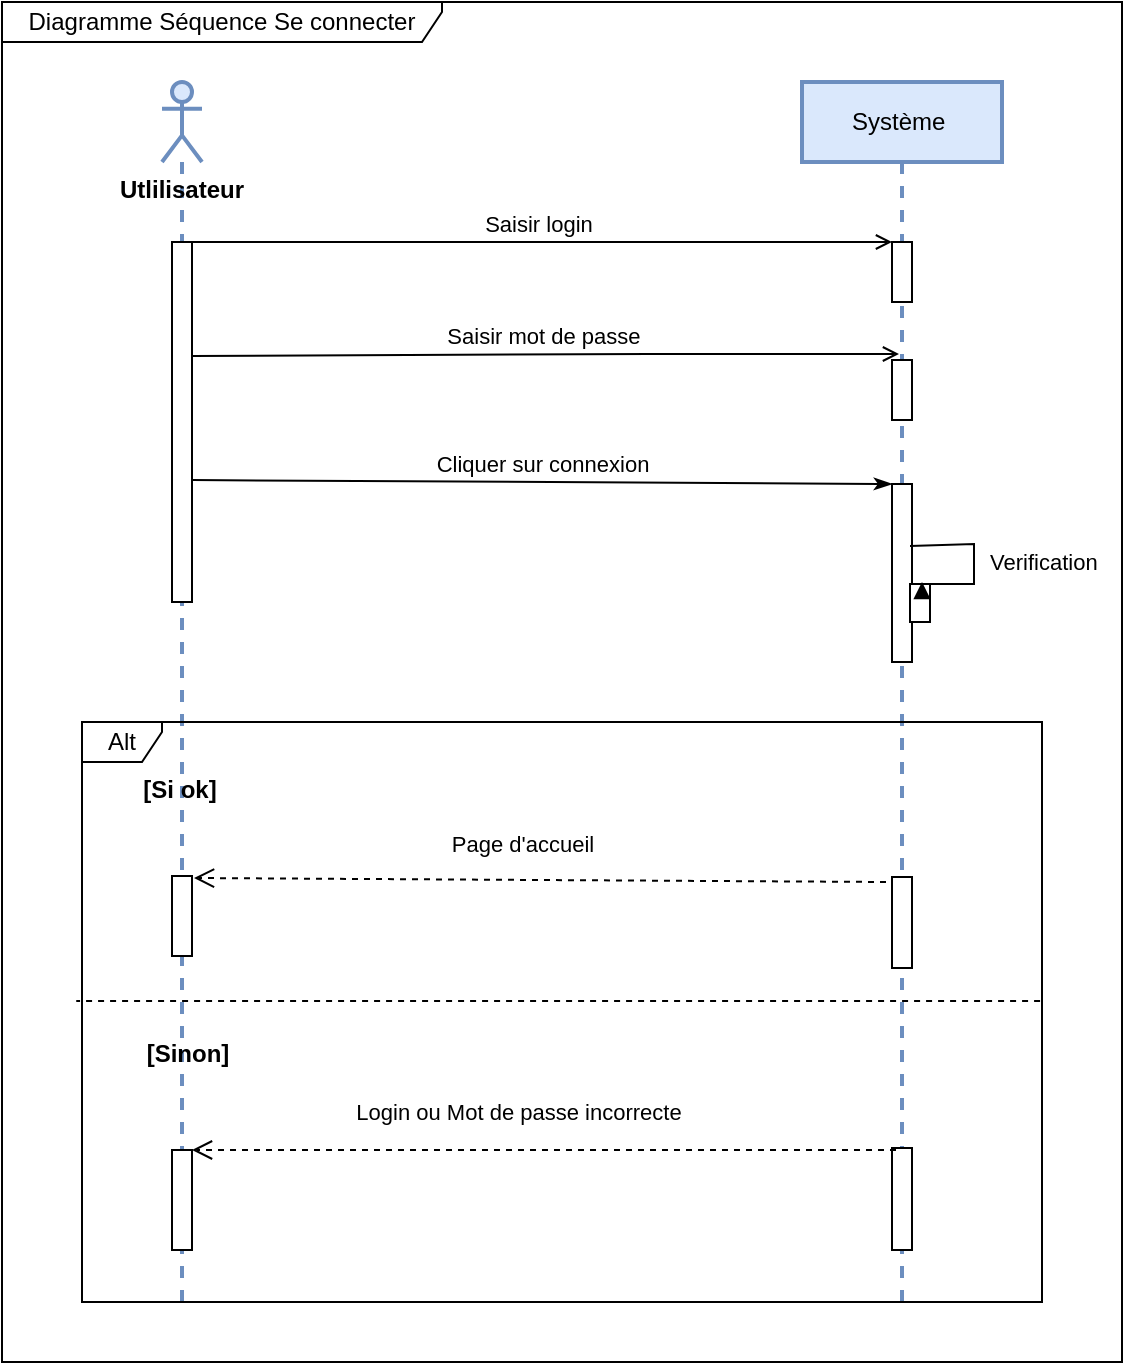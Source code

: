 <mxfile version="18.1.1" type="github">
  <diagram id="6rhUcgqCmC03kPDw2WSL" name="Page-1">
    <mxGraphModel dx="868" dy="450" grid="1" gridSize="10" guides="1" tooltips="1" connect="1" arrows="1" fold="1" page="1" pageScale="1" pageWidth="827" pageHeight="1169" math="0" shadow="0">
      <root>
        <mxCell id="0" />
        <mxCell id="1" parent="0" />
        <mxCell id="s6SQ2Vj1oC093iPoEPf_-1" value="Diagramme Séquence Se connecter" style="shape=umlFrame;whiteSpace=wrap;html=1;width=220;height=20;" parent="1" vertex="1">
          <mxGeometry x="120" y="120" width="560" height="680" as="geometry" />
        </mxCell>
        <mxCell id="s6SQ2Vj1oC093iPoEPf_-10" value="" style="shape=umlLifeline;participant=umlActor;perimeter=lifelinePerimeter;whiteSpace=wrap;html=1;container=1;collapsible=0;recursiveResize=0;verticalAlign=top;spacingTop=36;outlineConnect=0;strokeWidth=2;fillColor=#dae8fc;strokeColor=#6c8ebf;" parent="1" vertex="1">
          <mxGeometry x="200" y="160" width="20" height="610" as="geometry" />
        </mxCell>
        <mxCell id="s6SQ2Vj1oC093iPoEPf_-16" value="" style="html=1;points=[];perimeter=orthogonalPerimeter;" parent="s6SQ2Vj1oC093iPoEPf_-10" vertex="1">
          <mxGeometry x="5" y="80" width="10" height="180" as="geometry" />
        </mxCell>
        <mxCell id="s6SQ2Vj1oC093iPoEPf_-4" value="Système&amp;nbsp;" style="shape=umlLifeline;perimeter=lifelinePerimeter;whiteSpace=wrap;html=1;container=1;collapsible=0;recursiveResize=0;outlineConnect=0;fillColor=#dae8fc;strokeColor=#6c8ebf;strokeWidth=2;" parent="1" vertex="1">
          <mxGeometry x="520" y="160" width="100" height="610" as="geometry" />
        </mxCell>
        <mxCell id="s6SQ2Vj1oC093iPoEPf_-13" value="" style="html=1;points=[];perimeter=orthogonalPerimeter;" parent="s6SQ2Vj1oC093iPoEPf_-4" vertex="1">
          <mxGeometry x="45" y="80" width="10" height="30" as="geometry" />
        </mxCell>
        <mxCell id="s6SQ2Vj1oC093iPoEPf_-20" value="" style="html=1;points=[];perimeter=orthogonalPerimeter;" parent="s6SQ2Vj1oC093iPoEPf_-4" vertex="1">
          <mxGeometry x="45" y="139" width="10" height="30" as="geometry" />
        </mxCell>
        <mxCell id="s6SQ2Vj1oC093iPoEPf_-21" value="" style="html=1;points=[];perimeter=orthogonalPerimeter;" parent="s6SQ2Vj1oC093iPoEPf_-4" vertex="1">
          <mxGeometry x="45" y="201" width="10" height="89" as="geometry" />
        </mxCell>
        <mxCell id="s6SQ2Vj1oC093iPoEPf_-22" value="" style="html=1;points=[];perimeter=orthogonalPerimeter;" parent="s6SQ2Vj1oC093iPoEPf_-4" vertex="1">
          <mxGeometry x="54" y="251" width="10" height="19" as="geometry" />
        </mxCell>
        <mxCell id="s6SQ2Vj1oC093iPoEPf_-23" value="Verification" style="edgeStyle=orthogonalEdgeStyle;html=1;align=left;spacingLeft=2;endArrow=block;rounded=0;exitX=0.9;exitY=0.348;exitDx=0;exitDy=0;exitPerimeter=0;" parent="s6SQ2Vj1oC093iPoEPf_-4" source="s6SQ2Vj1oC093iPoEPf_-21" edge="1">
          <mxGeometry x="0.051" y="4" relative="1" as="geometry">
            <mxPoint x="60" y="231" as="sourcePoint" />
            <Array as="points">
              <mxPoint x="86" y="231" />
              <mxPoint x="86" y="251" />
            </Array>
            <mxPoint x="60" y="250" as="targetPoint" />
            <mxPoint as="offset" />
          </mxGeometry>
        </mxCell>
        <mxCell id="s6SQ2Vj1oC093iPoEPf_-12" value="Utlilisateur" style="text;align=center;fontStyle=1;verticalAlign=middle;spacingLeft=3;spacingRight=3;strokeColor=none;rotatable=0;points=[[0,0.5],[1,0.5]];portConstraint=eastwest;" parent="1" vertex="1">
          <mxGeometry x="170" y="200" width="80" height="26" as="geometry" />
        </mxCell>
        <mxCell id="s6SQ2Vj1oC093iPoEPf_-14" value="Saisir login" style="html=1;verticalAlign=bottom;startArrow=none;endArrow=open;startSize=8;rounded=0;startFill=0;endFill=0;" parent="1" source="s6SQ2Vj1oC093iPoEPf_-10" target="s6SQ2Vj1oC093iPoEPf_-13" edge="1">
          <mxGeometry relative="1" as="geometry">
            <mxPoint x="505" y="240" as="sourcePoint" />
            <Array as="points">
              <mxPoint x="440" y="240" />
            </Array>
          </mxGeometry>
        </mxCell>
        <mxCell id="s6SQ2Vj1oC093iPoEPf_-15" value="Saisir mot de passe&amp;nbsp;" style="html=1;verticalAlign=bottom;startArrow=none;endArrow=open;startSize=8;rounded=0;startFill=0;endFill=0;exitX=1;exitY=0.375;exitDx=0;exitDy=0;exitPerimeter=0;" parent="1" edge="1">
          <mxGeometry relative="1" as="geometry">
            <mxPoint x="215" y="297" as="sourcePoint" />
            <mxPoint x="568.5" y="296" as="targetPoint" />
            <Array as="points">
              <mxPoint x="443.5" y="296" />
            </Array>
          </mxGeometry>
        </mxCell>
        <mxCell id="s6SQ2Vj1oC093iPoEPf_-24" value="Alt" style="shape=umlFrame;whiteSpace=wrap;html=1;width=40;height=20;" parent="1" vertex="1">
          <mxGeometry x="160" y="480" width="480" height="290" as="geometry" />
        </mxCell>
        <mxCell id="s6SQ2Vj1oC093iPoEPf_-26" value="" style="endArrow=none;dashed=1;html=1;rounded=0;entryX=-0.006;entryY=0.481;entryDx=0;entryDy=0;entryPerimeter=0;exitX=0.998;exitY=0.481;exitDx=0;exitDy=0;exitPerimeter=0;" parent="1" source="s6SQ2Vj1oC093iPoEPf_-24" target="s6SQ2Vj1oC093iPoEPf_-24" edge="1">
          <mxGeometry width="50" height="50" relative="1" as="geometry">
            <mxPoint x="390" y="580" as="sourcePoint" />
            <mxPoint x="440" y="530" as="targetPoint" />
          </mxGeometry>
        </mxCell>
        <mxCell id="s6SQ2Vj1oC093iPoEPf_-17" value="Cliquer sur connexion" style="html=1;verticalAlign=bottom;startArrow=none;endArrow=classicThin;startSize=8;rounded=0;startFill=0;endFill=1;exitX=1.3;exitY=0.963;exitDx=0;exitDy=0;exitPerimeter=0;" parent="1" target="s6SQ2Vj1oC093iPoEPf_-21" edge="1">
          <mxGeometry relative="1" as="geometry">
            <mxPoint x="215" y="359.04" as="sourcePoint" />
            <mxPoint x="563" y="359.04" as="targetPoint" />
            <Array as="points" />
          </mxGeometry>
        </mxCell>
        <mxCell id="s6SQ2Vj1oC093iPoEPf_-27" value="" style="html=1;points=[];perimeter=orthogonalPerimeter;" parent="1" vertex="1">
          <mxGeometry x="205" y="557" width="10" height="40" as="geometry" />
        </mxCell>
        <mxCell id="s6SQ2Vj1oC093iPoEPf_-30" value="" style="html=1;points=[];perimeter=orthogonalPerimeter;" parent="1" vertex="1">
          <mxGeometry x="205" y="694" width="10" height="50" as="geometry" />
        </mxCell>
        <mxCell id="s6SQ2Vj1oC093iPoEPf_-31" value="" style="html=1;points=[];perimeter=orthogonalPerimeter;" parent="1" vertex="1">
          <mxGeometry x="565" y="693" width="10" height="51" as="geometry" />
        </mxCell>
        <mxCell id="s6SQ2Vj1oC093iPoEPf_-32" value="Page d&#39;accueil" style="html=1;verticalAlign=bottom;endArrow=open;dashed=1;endSize=8;rounded=0;entryX=0.9;entryY=1;entryDx=0;entryDy=0;entryPerimeter=0;" parent="1" edge="1">
          <mxGeometry x="0.052" y="-9" relative="1" as="geometry">
            <mxPoint x="562" y="560" as="sourcePoint" />
            <mxPoint x="216" y="558" as="targetPoint" />
            <mxPoint as="offset" />
          </mxGeometry>
        </mxCell>
        <mxCell id="s6SQ2Vj1oC093iPoEPf_-33" value="Login ou Mot de passe incorrecte" style="html=1;verticalAlign=bottom;endArrow=open;dashed=1;endSize=8;rounded=0;entryX=0.9;entryY=1;entryDx=0;entryDy=0;entryPerimeter=0;exitX=0.2;exitY=0.02;exitDx=0;exitDy=0;exitPerimeter=0;" parent="1" source="s6SQ2Vj1oC093iPoEPf_-31" edge="1">
          <mxGeometry x="0.073" y="-10" relative="1" as="geometry">
            <mxPoint x="550" y="694" as="sourcePoint" />
            <mxPoint x="215" y="694" as="targetPoint" />
            <mxPoint as="offset" />
          </mxGeometry>
        </mxCell>
        <mxCell id="s6SQ2Vj1oC093iPoEPf_-34" value="[Si ok]" style="text;align=center;fontStyle=1;verticalAlign=middle;spacingLeft=3;spacingRight=3;strokeColor=none;rotatable=0;points=[[0,0.5],[1,0.5]];portConstraint=eastwest;" parent="1" vertex="1">
          <mxGeometry x="169" y="500" width="80" height="26" as="geometry" />
        </mxCell>
        <mxCell id="s6SQ2Vj1oC093iPoEPf_-39" value="" style="html=1;points=[];perimeter=orthogonalPerimeter;" parent="1" vertex="1">
          <mxGeometry x="565" y="557.5" width="10" height="45.5" as="geometry" />
        </mxCell>
        <mxCell id="s6SQ2Vj1oC093iPoEPf_-35" value="[Sinon]" style="text;align=center;fontStyle=1;verticalAlign=middle;spacingLeft=3;spacingRight=3;strokeColor=none;rotatable=0;points=[[0,0.5],[1,0.5]];portConstraint=eastwest;" parent="1" vertex="1">
          <mxGeometry x="173" y="632" width="80" height="26" as="geometry" />
        </mxCell>
      </root>
    </mxGraphModel>
  </diagram>
</mxfile>
